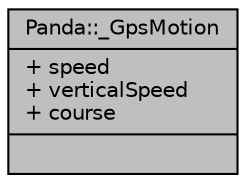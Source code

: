 digraph "Panda::_GpsMotion"
{
  edge [fontname="Helvetica",fontsize="10",labelfontname="Helvetica",labelfontsize="10"];
  node [fontname="Helvetica",fontsize="10",shape=record];
  Node1 [label="{Panda::_GpsMotion\n|+ speed\l+ verticalSpeed\l+ course\l|}",height=0.2,width=0.4,color="black", fillcolor="grey75", style="filled", fontcolor="black"];
}
